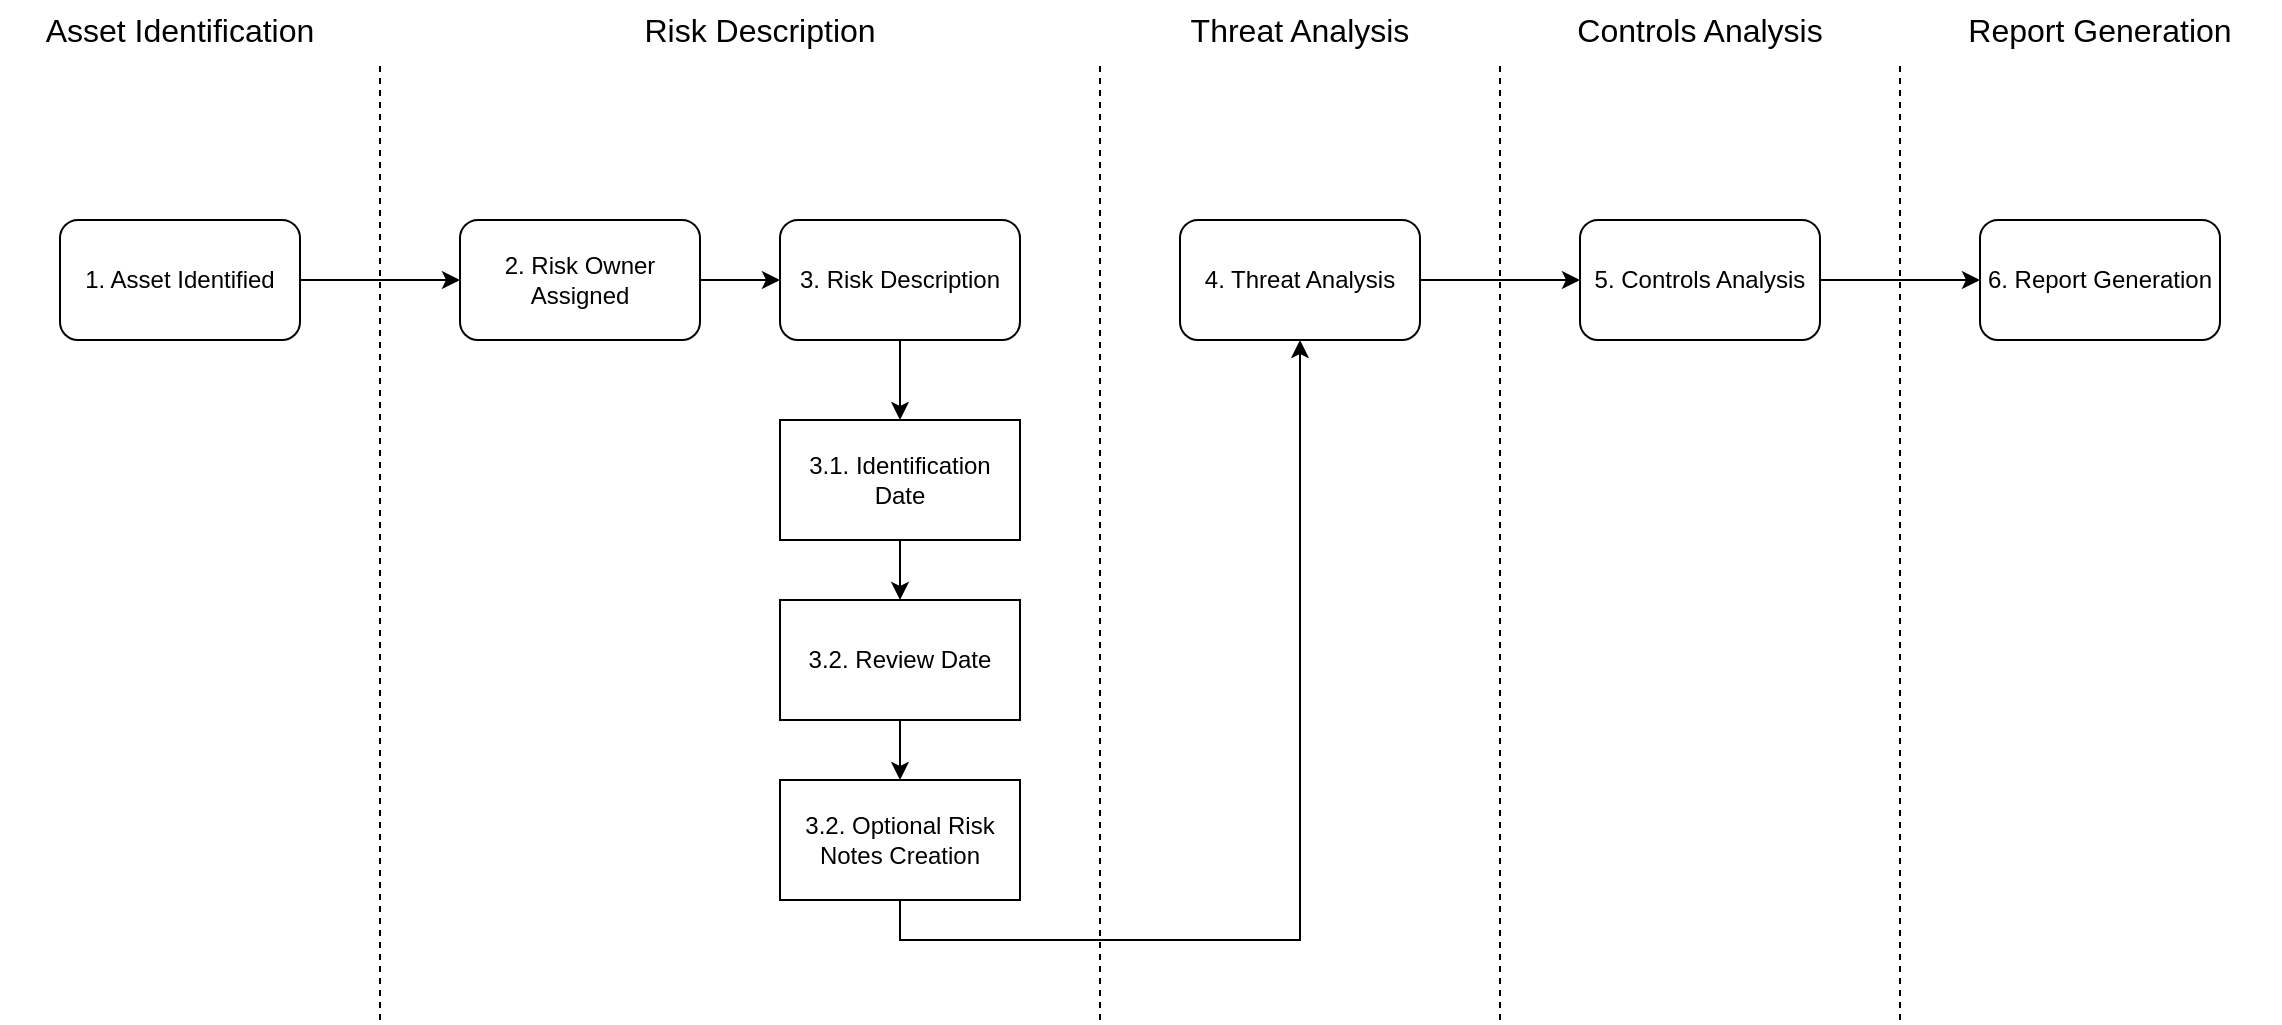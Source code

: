 <mxfile version="21.6.6" type="device">
  <diagram name="Page-1" id="Pf4ZqPvS5ubic4LbeftZ">
    <mxGraphModel dx="2074" dy="1073" grid="1" gridSize="10" guides="1" tooltips="1" connect="1" arrows="1" fold="1" page="1" pageScale="1" pageWidth="1169" pageHeight="827" math="0" shadow="0">
      <root>
        <mxCell id="0" />
        <mxCell id="1" parent="0" />
        <mxCell id="9u9uwauOA2MTBnKvutFg-3" style="edgeStyle=orthogonalEdgeStyle;rounded=0;orthogonalLoop=1;jettySize=auto;html=1;exitX=1;exitY=0.5;exitDx=0;exitDy=0;entryX=0;entryY=0.5;entryDx=0;entryDy=0;" edge="1" parent="1" source="9u9uwauOA2MTBnKvutFg-1" target="9u9uwauOA2MTBnKvutFg-2">
          <mxGeometry relative="1" as="geometry" />
        </mxCell>
        <mxCell id="9u9uwauOA2MTBnKvutFg-1" value="1. Asset Identified" style="rounded=1;whiteSpace=wrap;html=1;" vertex="1" parent="1">
          <mxGeometry x="40" y="280" width="120" height="60" as="geometry" />
        </mxCell>
        <mxCell id="9u9uwauOA2MTBnKvutFg-12" style="edgeStyle=orthogonalEdgeStyle;rounded=0;orthogonalLoop=1;jettySize=auto;html=1;exitX=1;exitY=0.5;exitDx=0;exitDy=0;entryX=0;entryY=0.5;entryDx=0;entryDy=0;" edge="1" parent="1" source="9u9uwauOA2MTBnKvutFg-2" target="9u9uwauOA2MTBnKvutFg-4">
          <mxGeometry relative="1" as="geometry" />
        </mxCell>
        <mxCell id="9u9uwauOA2MTBnKvutFg-2" value="2. Risk Owner Assigned" style="rounded=1;whiteSpace=wrap;html=1;" vertex="1" parent="1">
          <mxGeometry x="240" y="280" width="120" height="60" as="geometry" />
        </mxCell>
        <mxCell id="9u9uwauOA2MTBnKvutFg-7" style="edgeStyle=orthogonalEdgeStyle;rounded=0;orthogonalLoop=1;jettySize=auto;html=1;exitX=0.5;exitY=1;exitDx=0;exitDy=0;entryX=0.5;entryY=0;entryDx=0;entryDy=0;" edge="1" parent="1" source="9u9uwauOA2MTBnKvutFg-4" target="9u9uwauOA2MTBnKvutFg-6">
          <mxGeometry relative="1" as="geometry" />
        </mxCell>
        <mxCell id="9u9uwauOA2MTBnKvutFg-4" value="3. Risk Description" style="rounded=1;whiteSpace=wrap;html=1;" vertex="1" parent="1">
          <mxGeometry x="400" y="280" width="120" height="60" as="geometry" />
        </mxCell>
        <mxCell id="9u9uwauOA2MTBnKvutFg-16" style="edgeStyle=orthogonalEdgeStyle;rounded=0;orthogonalLoop=1;jettySize=auto;html=1;exitX=1;exitY=0.5;exitDx=0;exitDy=0;entryX=0;entryY=0.5;entryDx=0;entryDy=0;" edge="1" parent="1" source="9u9uwauOA2MTBnKvutFg-5" target="9u9uwauOA2MTBnKvutFg-13">
          <mxGeometry relative="1" as="geometry" />
        </mxCell>
        <mxCell id="9u9uwauOA2MTBnKvutFg-5" value="4. Threat Analysis" style="rounded=1;whiteSpace=wrap;html=1;" vertex="1" parent="1">
          <mxGeometry x="600" y="280" width="120" height="60" as="geometry" />
        </mxCell>
        <mxCell id="9u9uwauOA2MTBnKvutFg-9" style="edgeStyle=orthogonalEdgeStyle;rounded=0;orthogonalLoop=1;jettySize=auto;html=1;exitX=0.5;exitY=1;exitDx=0;exitDy=0;entryX=0.5;entryY=0;entryDx=0;entryDy=0;" edge="1" parent="1" source="9u9uwauOA2MTBnKvutFg-6" target="9u9uwauOA2MTBnKvutFg-8">
          <mxGeometry relative="1" as="geometry" />
        </mxCell>
        <mxCell id="9u9uwauOA2MTBnKvutFg-6" value="3.1. Identification Date" style="rounded=0;whiteSpace=wrap;html=1;" vertex="1" parent="1">
          <mxGeometry x="400" y="380" width="120" height="60" as="geometry" />
        </mxCell>
        <mxCell id="9u9uwauOA2MTBnKvutFg-11" style="edgeStyle=orthogonalEdgeStyle;rounded=0;orthogonalLoop=1;jettySize=auto;html=1;exitX=0.5;exitY=1;exitDx=0;exitDy=0;" edge="1" parent="1" source="9u9uwauOA2MTBnKvutFg-8" target="9u9uwauOA2MTBnKvutFg-10">
          <mxGeometry relative="1" as="geometry" />
        </mxCell>
        <mxCell id="9u9uwauOA2MTBnKvutFg-8" value="3.2. Review Date" style="rounded=0;whiteSpace=wrap;html=1;" vertex="1" parent="1">
          <mxGeometry x="400" y="470" width="120" height="60" as="geometry" />
        </mxCell>
        <mxCell id="9u9uwauOA2MTBnKvutFg-18" style="edgeStyle=orthogonalEdgeStyle;rounded=0;orthogonalLoop=1;jettySize=auto;html=1;exitX=0.5;exitY=1;exitDx=0;exitDy=0;entryX=0.5;entryY=1;entryDx=0;entryDy=0;" edge="1" parent="1" source="9u9uwauOA2MTBnKvutFg-10" target="9u9uwauOA2MTBnKvutFg-5">
          <mxGeometry relative="1" as="geometry" />
        </mxCell>
        <mxCell id="9u9uwauOA2MTBnKvutFg-10" value="3.2. Optional Risk Notes Creation" style="rounded=0;whiteSpace=wrap;html=1;" vertex="1" parent="1">
          <mxGeometry x="400" y="560" width="120" height="60" as="geometry" />
        </mxCell>
        <mxCell id="9u9uwauOA2MTBnKvutFg-17" style="edgeStyle=orthogonalEdgeStyle;rounded=0;orthogonalLoop=1;jettySize=auto;html=1;exitX=1;exitY=0.5;exitDx=0;exitDy=0;entryX=0;entryY=0.5;entryDx=0;entryDy=0;" edge="1" parent="1" source="9u9uwauOA2MTBnKvutFg-13" target="9u9uwauOA2MTBnKvutFg-14">
          <mxGeometry relative="1" as="geometry" />
        </mxCell>
        <mxCell id="9u9uwauOA2MTBnKvutFg-13" value="5. Controls Analysis" style="rounded=1;whiteSpace=wrap;html=1;" vertex="1" parent="1">
          <mxGeometry x="800" y="280" width="120" height="60" as="geometry" />
        </mxCell>
        <mxCell id="9u9uwauOA2MTBnKvutFg-14" value="6. Report Generation" style="rounded=1;whiteSpace=wrap;html=1;" vertex="1" parent="1">
          <mxGeometry x="1000" y="280" width="120" height="60" as="geometry" />
        </mxCell>
        <mxCell id="9u9uwauOA2MTBnKvutFg-20" value="" style="endArrow=none;dashed=1;html=1;rounded=0;" edge="1" parent="1">
          <mxGeometry width="50" height="50" relative="1" as="geometry">
            <mxPoint x="560" y="680" as="sourcePoint" />
            <mxPoint x="560" y="200" as="targetPoint" />
          </mxGeometry>
        </mxCell>
        <mxCell id="9u9uwauOA2MTBnKvutFg-21" value="" style="endArrow=none;dashed=1;html=1;rounded=0;" edge="1" parent="1">
          <mxGeometry width="50" height="50" relative="1" as="geometry">
            <mxPoint x="760" y="680" as="sourcePoint" />
            <mxPoint x="760" y="200" as="targetPoint" />
          </mxGeometry>
        </mxCell>
        <mxCell id="9u9uwauOA2MTBnKvutFg-22" value="" style="endArrow=none;dashed=1;html=1;rounded=0;" edge="1" parent="1">
          <mxGeometry width="50" height="50" relative="1" as="geometry">
            <mxPoint x="960" y="680" as="sourcePoint" />
            <mxPoint x="960" y="200" as="targetPoint" />
          </mxGeometry>
        </mxCell>
        <mxCell id="9u9uwauOA2MTBnKvutFg-24" value="" style="endArrow=none;dashed=1;html=1;rounded=0;" edge="1" parent="1">
          <mxGeometry width="50" height="50" relative="1" as="geometry">
            <mxPoint x="200" y="680" as="sourcePoint" />
            <mxPoint x="200" y="200" as="targetPoint" />
          </mxGeometry>
        </mxCell>
        <mxCell id="9u9uwauOA2MTBnKvutFg-26" value="&lt;font style=&quot;font-size: 16px;&quot;&gt;Asset Identification&lt;/font&gt;" style="text;html=1;strokeColor=none;fillColor=none;align=center;verticalAlign=middle;whiteSpace=wrap;rounded=0;" vertex="1" parent="1">
          <mxGeometry x="10" y="170" width="180" height="30" as="geometry" />
        </mxCell>
        <mxCell id="9u9uwauOA2MTBnKvutFg-27" value="&lt;font style=&quot;font-size: 16px;&quot;&gt;Risk Description&lt;/font&gt;" style="text;html=1;strokeColor=none;fillColor=none;align=center;verticalAlign=middle;whiteSpace=wrap;rounded=0;" vertex="1" parent="1">
          <mxGeometry x="300" y="170" width="180" height="30" as="geometry" />
        </mxCell>
        <mxCell id="9u9uwauOA2MTBnKvutFg-28" value="&lt;font style=&quot;font-size: 16px;&quot;&gt;Threat Analysis&lt;/font&gt;" style="text;html=1;strokeColor=none;fillColor=none;align=center;verticalAlign=middle;whiteSpace=wrap;rounded=0;" vertex="1" parent="1">
          <mxGeometry x="570" y="170" width="180" height="30" as="geometry" />
        </mxCell>
        <mxCell id="9u9uwauOA2MTBnKvutFg-29" value="&lt;font style=&quot;font-size: 16px;&quot;&gt;Controls Analysis&lt;/font&gt;" style="text;html=1;strokeColor=none;fillColor=none;align=center;verticalAlign=middle;whiteSpace=wrap;rounded=0;" vertex="1" parent="1">
          <mxGeometry x="770" y="170" width="180" height="30" as="geometry" />
        </mxCell>
        <mxCell id="9u9uwauOA2MTBnKvutFg-30" value="&lt;font style=&quot;font-size: 16px;&quot;&gt;Report Generation&lt;/font&gt;" style="text;html=1;strokeColor=none;fillColor=none;align=center;verticalAlign=middle;whiteSpace=wrap;rounded=0;" vertex="1" parent="1">
          <mxGeometry x="970" y="170" width="180" height="30" as="geometry" />
        </mxCell>
      </root>
    </mxGraphModel>
  </diagram>
</mxfile>
